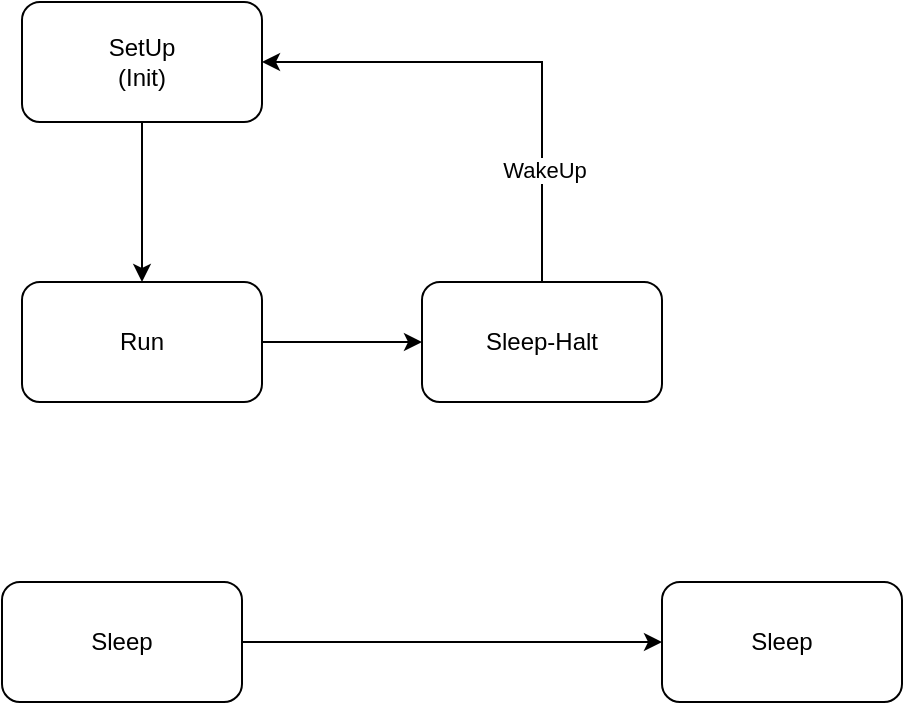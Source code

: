 <mxfile version="28.0.4">
  <diagram name="第 1 页" id="VOu8pV2oIShs5EdclLPj">
    <mxGraphModel dx="500" dy="348" grid="1" gridSize="10" guides="1" tooltips="1" connect="1" arrows="1" fold="1" page="1" pageScale="1" pageWidth="827" pageHeight="1169" math="0" shadow="0">
      <root>
        <mxCell id="0" />
        <mxCell id="1" parent="0" />
        <mxCell id="oPt5sCqzlbKkoZ0zVyKE-3" style="edgeStyle=orthogonalEdgeStyle;rounded=0;orthogonalLoop=1;jettySize=auto;html=1;" edge="1" parent="1" source="oPt5sCqzlbKkoZ0zVyKE-1" target="oPt5sCqzlbKkoZ0zVyKE-2">
          <mxGeometry relative="1" as="geometry" />
        </mxCell>
        <mxCell id="oPt5sCqzlbKkoZ0zVyKE-1" value="SetUp&lt;div&gt;(Init)&lt;/div&gt;" style="rounded=1;whiteSpace=wrap;html=1;" vertex="1" parent="1">
          <mxGeometry x="240" y="110" width="120" height="60" as="geometry" />
        </mxCell>
        <mxCell id="oPt5sCqzlbKkoZ0zVyKE-4" style="edgeStyle=orthogonalEdgeStyle;rounded=0;orthogonalLoop=1;jettySize=auto;html=1;entryX=0;entryY=0.5;entryDx=0;entryDy=0;" edge="1" parent="1" source="oPt5sCqzlbKkoZ0zVyKE-2" target="oPt5sCqzlbKkoZ0zVyKE-5">
          <mxGeometry relative="1" as="geometry">
            <mxPoint x="460" y="280" as="targetPoint" />
          </mxGeometry>
        </mxCell>
        <mxCell id="oPt5sCqzlbKkoZ0zVyKE-2" value="Run" style="rounded=1;whiteSpace=wrap;html=1;" vertex="1" parent="1">
          <mxGeometry x="240" y="250" width="120" height="60" as="geometry" />
        </mxCell>
        <mxCell id="oPt5sCqzlbKkoZ0zVyKE-6" style="edgeStyle=orthogonalEdgeStyle;rounded=0;orthogonalLoop=1;jettySize=auto;html=1;exitX=0.5;exitY=0;exitDx=0;exitDy=0;entryX=1;entryY=0.5;entryDx=0;entryDy=0;" edge="1" parent="1" source="oPt5sCqzlbKkoZ0zVyKE-5" target="oPt5sCqzlbKkoZ0zVyKE-1">
          <mxGeometry relative="1" as="geometry" />
        </mxCell>
        <mxCell id="oPt5sCqzlbKkoZ0zVyKE-7" value="WakeUp" style="edgeLabel;html=1;align=center;verticalAlign=middle;resizable=0;points=[];" vertex="1" connectable="0" parent="oPt5sCqzlbKkoZ0zVyKE-6">
          <mxGeometry x="-0.552" y="-1" relative="1" as="geometry">
            <mxPoint as="offset" />
          </mxGeometry>
        </mxCell>
        <mxCell id="oPt5sCqzlbKkoZ0zVyKE-5" value="Sleep-Halt" style="rounded=1;whiteSpace=wrap;html=1;" vertex="1" parent="1">
          <mxGeometry x="440" y="250" width="120" height="60" as="geometry" />
        </mxCell>
        <mxCell id="oPt5sCqzlbKkoZ0zVyKE-9" style="edgeStyle=orthogonalEdgeStyle;rounded=0;orthogonalLoop=1;jettySize=auto;html=1;entryX=0;entryY=0.5;entryDx=0;entryDy=0;" edge="1" parent="1" source="oPt5sCqzlbKkoZ0zVyKE-8" target="oPt5sCqzlbKkoZ0zVyKE-10">
          <mxGeometry relative="1" as="geometry">
            <mxPoint x="540" y="430" as="targetPoint" />
          </mxGeometry>
        </mxCell>
        <mxCell id="oPt5sCqzlbKkoZ0zVyKE-8" value="Sleep" style="rounded=1;whiteSpace=wrap;html=1;" vertex="1" parent="1">
          <mxGeometry x="230" y="400" width="120" height="60" as="geometry" />
        </mxCell>
        <mxCell id="oPt5sCqzlbKkoZ0zVyKE-10" value="Sleep" style="rounded=1;whiteSpace=wrap;html=1;" vertex="1" parent="1">
          <mxGeometry x="560" y="400" width="120" height="60" as="geometry" />
        </mxCell>
      </root>
    </mxGraphModel>
  </diagram>
</mxfile>

